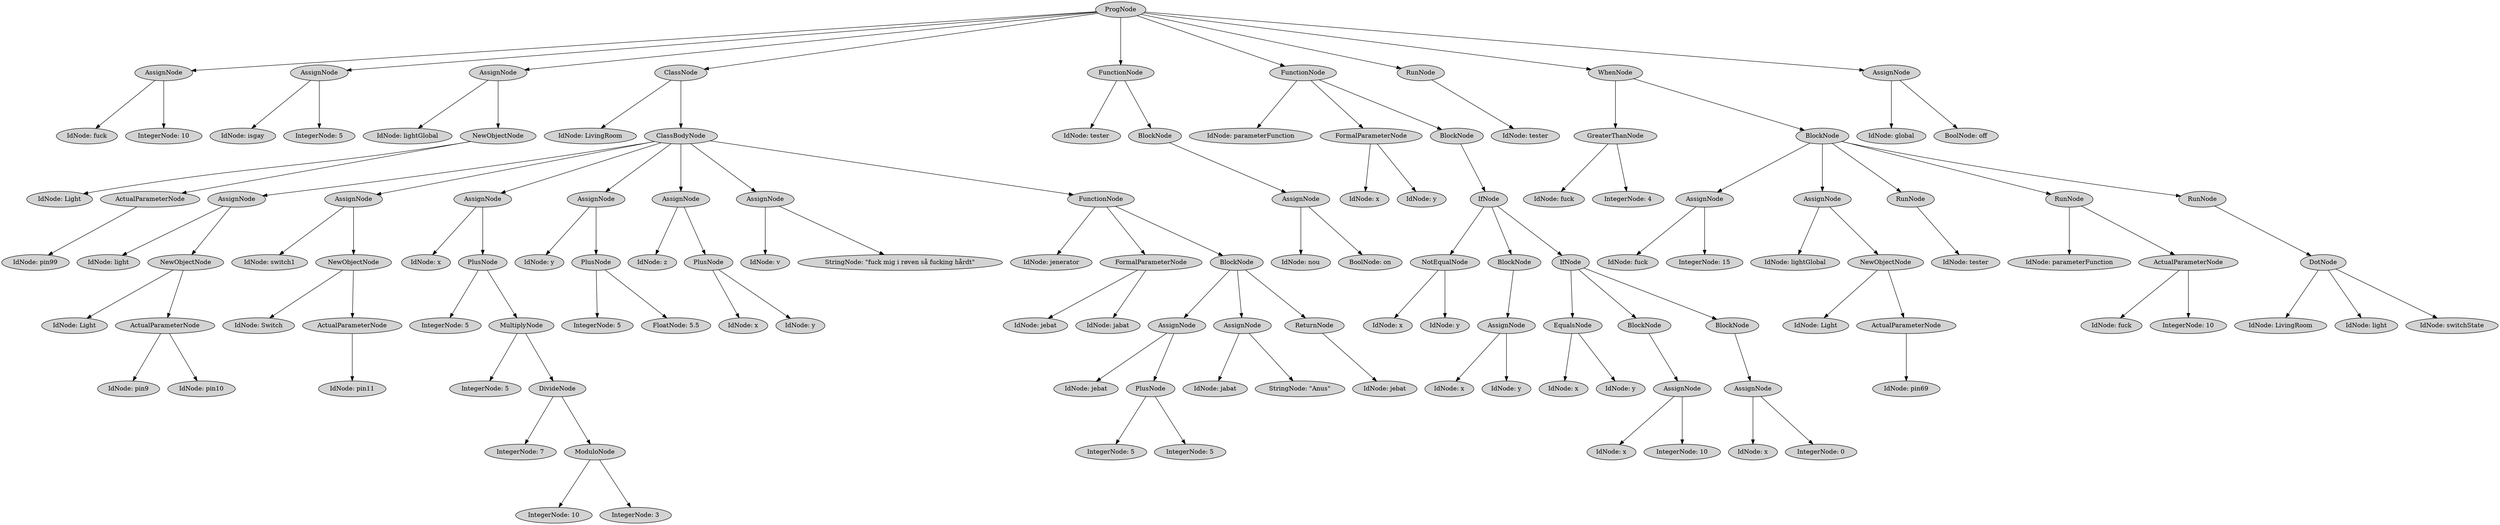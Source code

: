 digraph G {
	graph [ranksep=1.5 ratio=fill]
	node [style=filled]
	8743388588429 [label=ProgNode]
	-9223363293466287700 [label=AssignNode]
	8743388588429 -> -9223363293466287700
	-9223363293466287672 [label="IdNode: fuck"]
	-9223363293466287700 -> -9223363293466287672
	-9223363293466287644 [label="IntegerNode: 10"]
	-9223363293466287700 -> -9223363293466287644
	-9223363293466287686 [label=AssignNode]
	8743388588429 -> -9223363293466287686
	-9223363293466287651 [label="IdNode: isgay"]
	-9223363293466287686 -> -9223363293466287651
	8743388488189 [label="IntegerNode: 5"]
	-9223363293466287686 -> 8743388488189
	8743388488133 [label=AssignNode]
	8743388588429 -> 8743388488133
	-9223363293466287658 [label="IdNode: lightGlobal"]
	8743388488133 -> -9223363293466287658
	8743388488147 [label=NewObjectNode]
	8743388488133 -> 8743388488147
	-9223363293466287637 [label="IdNode: Light"]
	8743388488147 -> -9223363293466287637
	-9223363293466317564 [label=ActualParameterNode]
	8743388488147 -> -9223363293466317564
	8743388458283 [label="IdNode: pin99"]
	-9223363293466317564 -> 8743388458283
	8743388488168 [label=ClassNode]
	8743388588429 -> 8743388488168
	8743388488126 [label="IdNode: LivingRoom"]
	8743388488168 -> 8743388488126
	8743388488140 [label=ClassBodyNode]
	8743388488168 -> 8743388488140
	-9223363293466287630 [label=AssignNode]
	8743388488140 -> -9223363293466287630
	8743388488182 [label="IdNode: light"]
	-9223363293466287630 -> 8743388488182
	8743388458269 [label=NewObjectNode]
	-9223363293466287630 -> 8743388458269
	-9223363293466317536 [label="IdNode: Light"]
	8743388458269 -> -9223363293466317536
	8743388458276 [label=ActualParameterNode]
	8743388458269 -> 8743388458276
	-9223363293466317487 [label="IdNode: pin9"]
	8743388458276 -> -9223363293466317487
	8743388458318 [label="IdNode: pin10"]
	8743388458276 -> 8743388458318
	8743388488175 [label=AssignNode]
	8743388488140 -> 8743388488175
	-9223363293466317557 [label="IdNode: switch1"]
	8743388488175 -> -9223363293466317557
	8743388458290 [label=NewObjectNode]
	8743388488175 -> 8743388458290
	-9223363293466317515 [label="IdNode: Switch"]
	8743388458290 -> -9223363293466317515
	-9223363293466317529 [label=ActualParameterNode]
	8743388458290 -> -9223363293466317529
	-9223363293466317459 [label="IdNode: pin11"]
	-9223363293466317529 -> -9223363293466317459
	8743388458248 [label=AssignNode]
	8743388488140 -> 8743388458248
	-9223363293466317522 [label="IdNode: x"]
	8743388458248 -> -9223363293466317522
	-9223363293466317508 [label=PlusNode]
	8743388458248 -> -9223363293466317508
	8743388458325 [label="IntegerNode: 5"]
	-9223363293466317508 -> 8743388458325
	-9223363293466317501 [label=MultiplyNode]
	-9223363293466317508 -> -9223363293466317501
	-9223363293466317480 [label="IntegerNode: 5"]
	-9223363293466317501 -> -9223363293466317480
	-9223363293466317494 [label=DivideNode]
	-9223363293466317501 -> -9223363293466317494
	8743388458353 [label="IntegerNode: 7"]
	-9223363293466317494 -> 8743388458353
	-9223363293466317473 [label=ModuloNode]
	-9223363293466317494 -> -9223363293466317473
	8743388458360 [label="IntegerNode: 10"]
	-9223363293466317473 -> 8743388458360
	-9223363293466317438 [label="IntegerNode: 3"]
	-9223363293466317473 -> -9223363293466317438
	-9223363293466317550 [label=AssignNode]
	8743388488140 -> -9223363293466317550
	8743388458304 [label="IdNode: y"]
	-9223363293466317550 -> 8743388458304
	-9223363293466317452 [label=PlusNode]
	-9223363293466317550 -> -9223363293466317452
	8743388458346 [label="IntegerNode: 5"]
	-9223363293466317452 -> 8743388458346
	8743388458381 [label="FloatNode: 5.5"]
	-9223363293466317452 -> 8743388458381
	8743388458255 [label=AssignNode]
	8743388488140 -> 8743388458255
	-9223363293466317466 [label="IdNode: z"]
	8743388458255 -> -9223363293466317466
	-9223363293466317424 [label=PlusNode]
	8743388458255 -> -9223363293466317424
	8743388458395 [label="IdNode: x"]
	-9223363293466317424 -> 8743388458395
	-9223363293466317403 [label="IdNode: y"]
	-9223363293466317424 -> -9223363293466317403
	-9223363293466317543 [label=AssignNode]
	8743388488140 -> -9223363293466317543
	8743388458339 [label="IdNode: v"]
	-9223363293466317543 -> 8743388458339
	-9223363293466317396 [label="StringNode: \"fuck mig i røven så fucking hårdt\""]
	-9223363293466317543 -> -9223363293466317396
	8743388458311 [label=FunctionNode]
	8743388488140 -> 8743388458311
	-9223363293466317445 [label="IdNode: jenerator"]
	8743388458311 -> -9223363293466317445
	8743388458374 [label=FormalParameterNode]
	8743388458311 -> 8743388458374
	-9223363293466317431 [label="IdNode: jebat"]
	8743388458374 -> -9223363293466317431
	-9223363293466317410 [label="IdNode: jabat"]
	8743388458374 -> -9223363293466317410
	8743388458402 [label=BlockNode]
	8743388458311 -> 8743388458402
	8743388458416 [label=AssignNode]
	8743388458402 -> 8743388458416
	-9223363293466317382 [label="IdNode: jebat"]
	8743388458416 -> -9223363293466317382
	-9223363293466317368 [label=PlusNode]
	8743388458416 -> -9223363293466317368
	-9223363293466317354 [label="IntegerNode: 5"]
	-9223363293466317368 -> -9223363293466317354
	8743388458465 [label="IntegerNode: 5"]
	-9223363293466317368 -> 8743388458465
	-9223363293466317389 [label=AssignNode]
	8743388458402 -> -9223363293466317389
	8743388458437 [label="IdNode: jabat"]
	-9223363293466317389 -> 8743388458437
	8743388458472 [label="StringNode: \"Anus\""]
	-9223363293466317389 -> 8743388458472
	8743388458423 [label=ReturnNode]
	8743388458402 -> 8743388458423
	-9223363293466317319 [label="IdNode: jebat"]
	8743388458423 -> -9223363293466317319
	8743388458262 [label=FunctionNode]
	8743388588429 -> 8743388458262
	8743388458297 [label="IdNode: tester"]
	8743388458262 -> 8743388458297
	8743388458332 [label=BlockNode]
	8743388458262 -> 8743388458332
	-9223363293466317417 [label=AssignNode]
	8743388458332 -> -9223363293466317417
	8743388458458 [label="IdNode: nou"]
	-9223363293466317417 -> 8743388458458
	-9223363293466317347 [label="BoolNode: on"]
	-9223363293466317417 -> -9223363293466317347
	8743388458388 [label=FunctionNode]
	8743388588429 -> 8743388458388
	8743388458430 [label="IdNode: parameterFunction"]
	8743388458388 -> 8743388458430
	8743388458409 [label=FormalParameterNode]
	8743388458388 -> 8743388458409
	-9223363293466317375 [label="IdNode: x"]
	8743388458409 -> -9223363293466317375
	8743388458444 [label="IdNode: y"]
	8743388458409 -> 8743388458444
	-9223363293466317340 [label=BlockNode]
	8743388458388 -> -9223363293466317340
	-9223363293466317326 [label=IfNode]
	-9223363293466317340 -> -9223363293466317326
	8743388458486 [label=NotEqualNode]
	-9223363293466317326 -> 8743388458486
	-9223363293466314215 [label="IdNode: x"]
	8743388458486 -> -9223363293466314215
	8743388461604 [label="IdNode: y"]
	8743388458486 -> 8743388461604
	8743388458493 [label=BlockNode]
	-9223363293466317326 -> 8743388458493
	-9223363293466314236 [label=AssignNode]
	8743388458493 -> -9223363293466314236
	-9223363293466314222 [label="IdNode: x"]
	-9223363293466314236 -> -9223363293466314222
	-9223363293466314187 [label="IdNode: y"]
	-9223363293466314236 -> -9223363293466314187
	-9223363293466314208 [label=IfNode]
	-9223363293466317326 -> -9223363293466314208
	8743388461597 [label=EqualsNode]
	-9223363293466314208 -> 8743388461597
	8743388461618 [label="IdNode: x"]
	8743388461597 -> 8743388461618
	8743388461639 [label="IdNode: y"]
	8743388461597 -> 8743388461639
	-9223363293466314201 [label=BlockNode]
	-9223363293466314208 -> -9223363293466314201
	8743388461583 [label=AssignNode]
	-9223363293466314201 -> 8743388461583
	8743388461625 [label="IdNode: x"]
	8743388461583 -> 8743388461625
	8743388461653 [label="IntegerNode: 10"]
	8743388461583 -> 8743388461653
	-9223363293466314173 [label=BlockNode]
	-9223363293466314208 -> -9223363293466314173
	8743388461590 [label=AssignNode]
	-9223363293466314173 -> 8743388461590
	8743388461646 [label="IdNode: x"]
	8743388461590 -> 8743388461646
	8743388461674 [label="IntegerNode: 0"]
	8743388461590 -> 8743388461674
	8743388458451 [label=RunNode]
	8743388588429 -> 8743388458451
	8743388461576 [label="IdNode: tester"]
	8743388458451 -> 8743388461576
	-9223363293466317333 [label=WhenNode]
	8743388588429 -> -9223363293466317333
	8743388461632 [label=GreaterThanNode]
	-9223363293466317333 -> 8743388461632
	-9223363293466314131 [label="IdNode: fuck"]
	8743388461632 -> -9223363293466314131
	-9223363293466314145 [label="IntegerNode: 4"]
	8743388461632 -> -9223363293466314145
	-9223363293466314180 [label=BlockNode]
	-9223363293466317333 -> -9223363293466314180
	-9223363293466314194 [label=AssignNode]
	-9223363293466314180 -> -9223363293466314194
	8743388461660 [label="IdNode: fuck"]
	-9223363293466314194 -> 8743388461660
	8743388461695 [label="IntegerNode: 15"]
	-9223363293466314194 -> 8743388461695
	-9223363293466314166 [label=AssignNode]
	-9223363293466314180 -> -9223363293466314166
	8743388461667 [label="IdNode: lightGlobal"]
	-9223363293466314166 -> 8743388461667
	-9223363293466314103 [label=NewObjectNode]
	-9223363293466314166 -> -9223363293466314103
	-9223363293466314096 [label="IdNode: Light"]
	-9223363293466314103 -> -9223363293466314096
	8743388461709 [label=ActualParameterNode]
	-9223363293466314103 -> 8743388461709
	-9223363293466314054 [label="IdNode: pin69"]
	8743388461709 -> -9223363293466314054
	-9223363293466314152 [label=RunNode]
	-9223363293466314180 -> -9223363293466314152
	-9223363293466314110 [label="IdNode: tester"]
	-9223363293466314152 -> -9223363293466314110
	-9223363293466314159 [label=RunNode]
	-9223363293466314180 -> -9223363293466314159
	8743388461716 [label="IdNode: parameterFunction"]
	-9223363293466314159 -> 8743388461716
	8743388461688 [label=ActualParameterNode]
	-9223363293466314159 -> 8743388461688
	8743388461744 [label="IdNode: fuck"]
	8743388461688 -> 8743388461744
	-9223363293466314047 [label="IntegerNode: 10"]
	8743388461688 -> -9223363293466314047
	8743388461723 [label=RunNode]
	-9223363293466314180 -> 8743388461723
	-9223363293466314068 [label=DotNode]
	8743388461723 -> -9223363293466314068
	8743388461730 [label="IdNode: LivingRoom"]
	-9223363293466314068 -> 8743388461730
	-9223363293466314075 [label="IdNode: light"]
	-9223363293466314068 -> -9223363293466314075
	-9223363293466314061 [label="IdNode: switchState"]
	-9223363293466314068 -> -9223363293466314061
	-9223363293466314229 [label=AssignNode]
	8743388588429 -> -9223363293466314229
	-9223363293466314138 [label="IdNode: global"]
	-9223363293466314229 -> -9223363293466314138
	8743388461751 [label="BoolNode: off"]
	-9223363293466314229 -> 8743388461751
	overlap=false
}

